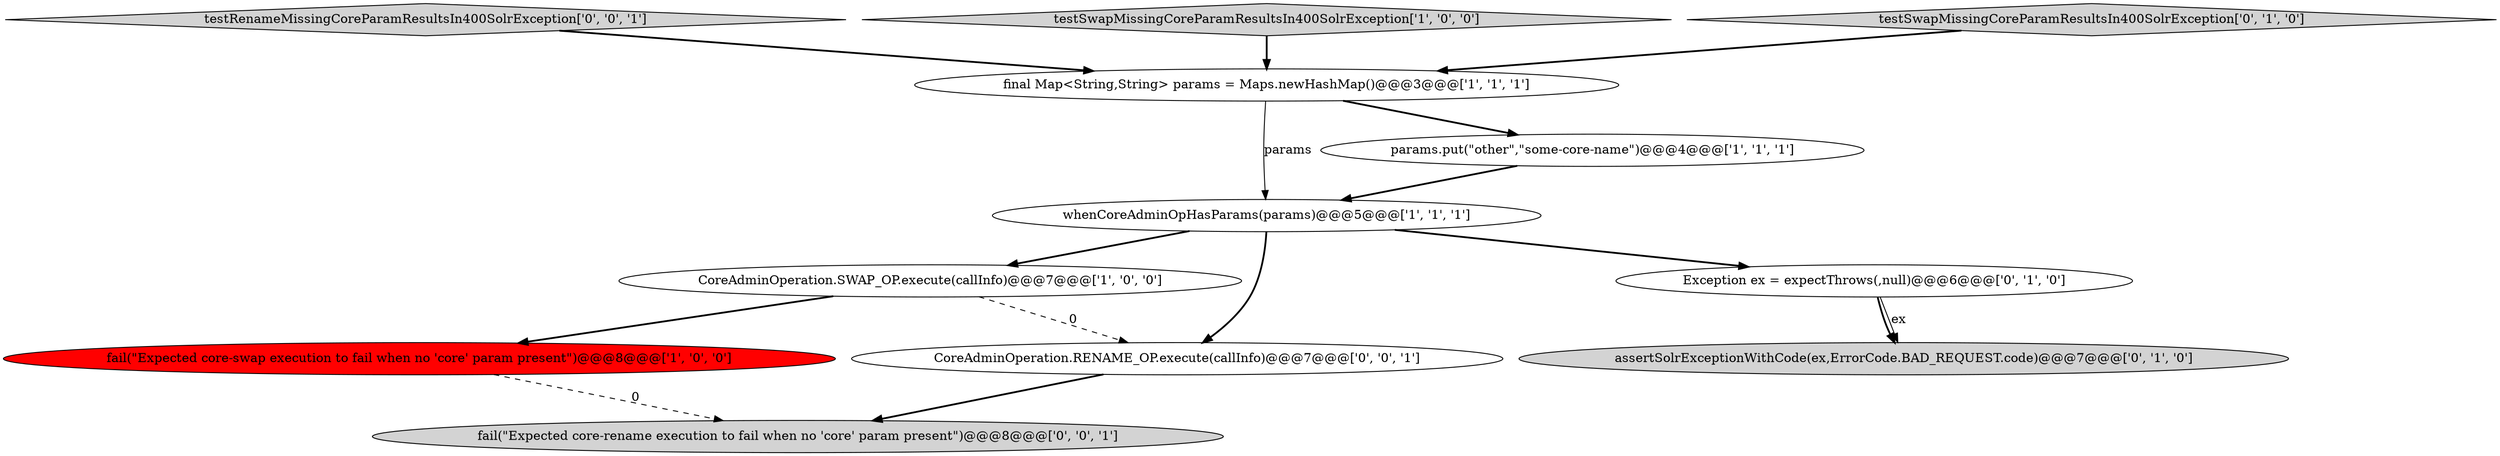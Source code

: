 digraph {
11 [style = filled, label = "testRenameMissingCoreParamResultsIn400SolrException['0', '0', '1']", fillcolor = lightgray, shape = diamond image = "AAA0AAABBB3BBB"];
2 [style = filled, label = "whenCoreAdminOpHasParams(params)@@@5@@@['1', '1', '1']", fillcolor = white, shape = ellipse image = "AAA0AAABBB1BBB"];
1 [style = filled, label = "CoreAdminOperation.SWAP_OP.execute(callInfo)@@@7@@@['1', '0', '0']", fillcolor = white, shape = ellipse image = "AAA0AAABBB1BBB"];
4 [style = filled, label = "final Map<String,String> params = Maps.newHashMap()@@@3@@@['1', '1', '1']", fillcolor = white, shape = ellipse image = "AAA0AAABBB1BBB"];
10 [style = filled, label = "fail(\"Expected core-rename execution to fail when no 'core' param present\")@@@8@@@['0', '0', '1']", fillcolor = lightgray, shape = ellipse image = "AAA0AAABBB3BBB"];
5 [style = filled, label = "fail(\"Expected core-swap execution to fail when no 'core' param present\")@@@8@@@['1', '0', '0']", fillcolor = red, shape = ellipse image = "AAA1AAABBB1BBB"];
6 [style = filled, label = "Exception ex = expectThrows(,null)@@@6@@@['0', '1', '0']", fillcolor = white, shape = ellipse image = "AAA0AAABBB2BBB"];
0 [style = filled, label = "params.put(\"other\",\"some-core-name\")@@@4@@@['1', '1', '1']", fillcolor = white, shape = ellipse image = "AAA0AAABBB1BBB"];
9 [style = filled, label = "CoreAdminOperation.RENAME_OP.execute(callInfo)@@@7@@@['0', '0', '1']", fillcolor = white, shape = ellipse image = "AAA0AAABBB3BBB"];
7 [style = filled, label = "assertSolrExceptionWithCode(ex,ErrorCode.BAD_REQUEST.code)@@@7@@@['0', '1', '0']", fillcolor = lightgray, shape = ellipse image = "AAA0AAABBB2BBB"];
3 [style = filled, label = "testSwapMissingCoreParamResultsIn400SolrException['1', '0', '0']", fillcolor = lightgray, shape = diamond image = "AAA0AAABBB1BBB"];
8 [style = filled, label = "testSwapMissingCoreParamResultsIn400SolrException['0', '1', '0']", fillcolor = lightgray, shape = diamond image = "AAA0AAABBB2BBB"];
1->5 [style = bold, label=""];
11->4 [style = bold, label=""];
1->9 [style = dashed, label="0"];
4->2 [style = solid, label="params"];
8->4 [style = bold, label=""];
2->9 [style = bold, label=""];
9->10 [style = bold, label=""];
6->7 [style = bold, label=""];
6->7 [style = solid, label="ex"];
5->10 [style = dashed, label="0"];
3->4 [style = bold, label=""];
2->6 [style = bold, label=""];
2->1 [style = bold, label=""];
4->0 [style = bold, label=""];
0->2 [style = bold, label=""];
}
